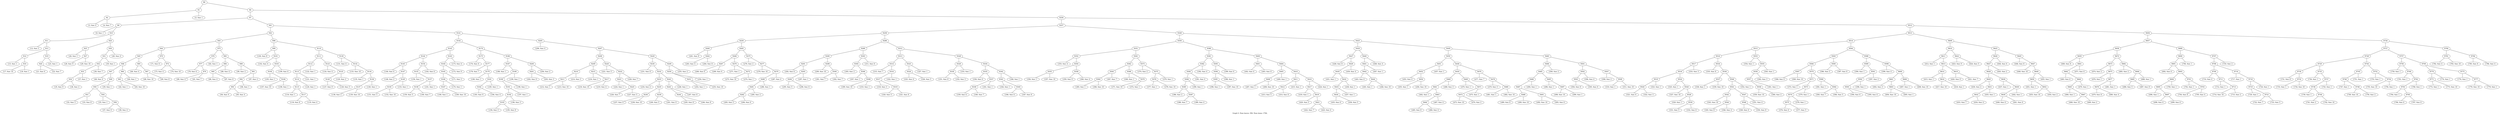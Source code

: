 graph G
{

label="Graph G. Num leaves: 394. Num items: 1764."
R0 ;
R0 [label="R0"] ;
R0 -- N1 ;
N1 [label="N1"] ;
N1 -- N2 ;
N2 [label="N2"] ;
N2 -- L3 ;
L3 [label="L3, Size: 4"] ;
N2 -- L4 ;
L4 [label="L4, Size: 7"] ;
N1 -- L5 ;
L5 [label="L5, Size: 1"] ;
R0 -- N6 ;
N6 [label="N6"] ;
N6 -- N7 ;
N7 [label="N7"] ;
N7 -- N8 ;
N8 [label="N8"] ;
N8 -- L9 ;
L9 [label="L9, Size: 1"] ;
N8 -- N10 ;
N10 [label="N10"] ;
N10 -- N11 ;
N11 [label="N11"] ;
N11 -- L12 ;
L12 [label="L12, Size: 3"] ;
N11 -- N13 ;
N13 [label="N13"] ;
N13 -- N14 ;
N14 [label="N14"] ;
N14 -- L15 ;
L15 [label="L15, Size: 1"] ;
N14 -- N16 ;
N16 [label="N16"] ;
N16 -- L17 ;
L17 [label="L17, Size: 10"] ;
N16 -- L18 ;
L18 [label="L18, Size: 1"] ;
N13 -- N19 ;
N19 [label="N19"] ;
N19 -- N20 ;
N20 [label="N20"] ;
N20 -- L21 ;
L21 [label="L21, Size: 6"] ;
N20 -- L22 ;
L22 [label="L22, Size: 7"] ;
N19 -- L23 ;
L23 [label="L23, Size: 1"] ;
N10 -- N24 ;
N24 [label="N24"] ;
N24 -- N25 ;
N25 [label="N25"] ;
N25 -- L26 ;
L26 [label="L26, Size: 1"] ;
N25 -- N27 ;
N27 [label="N27"] ;
N27 -- L28 ;
L28 [label="L28, Size: 9"] ;
N27 -- L29 ;
L29 [label="L29, Size: 10"] ;
N24 -- N30 ;
N30 [label="N30"] ;
N30 -- N31 ;
N31 [label="N31"] ;
N31 -- N32 ;
N32 [label="N32"] ;
N32 -- N33 ;
N33 [label="N33"] ;
N33 -- N34 ;
N34 [label="N34"] ;
N34 -- L35 ;
L35 [label="L35, Size: 9"] ;
N34 -- L36 ;
L36 [label="L36, Size: 2"] ;
N33 -- L37 ;
L37 [label="L37, Size: 1"] ;
N32 -- L38 ;
L38 [label="L38, Size: 7"] ;
N31 -- L39 ;
L39 [label="L39, Size: 1"] ;
N30 -- L40 ;
L40 [label="L40, Size: 4"] ;
N7 -- N41 ;
N41 [label="N41"] ;
N41 -- N42 ;
N42 [label="N42"] ;
N42 -- N43 ;
N43 [label="N43"] ;
N43 -- N44 ;
N44 [label="N44"] ;
N44 -- N45 ;
N45 [label="N45"] ;
N45 -- N46 ;
N46 [label="N46"] ;
N46 -- N47 ;
N47 [label="N47"] ;
N47 -- L48 ;
L48 [label="L48, Size: 4"] ;
N47 -- N49 ;
N49 [label="N49"] ;
N49 -- N50 ;
N50 [label="N50"] ;
N50 -- N51 ;
N51 [label="N51"] ;
N51 -- L52 ;
L52 [label="L52, Size: 3"] ;
N51 -- L53 ;
L53 [label="L53, Size: 8"] ;
N50 -- N54 ;
N54 [label="N54"] ;
N54 -- L55 ;
L55 [label="L55, Size: 1"] ;
N54 -- N56 ;
N56 [label="N56"] ;
N56 -- L57 ;
L57 [label="L57, Size: 9"] ;
N56 -- L58 ;
L58 [label="L58, Size: 4"] ;
N49 -- L59 ;
L59 [label="L59, Size: 1"] ;
N46 -- N60 ;
N60 [label="N60"] ;
N60 -- N61 ;
N61 [label="N61"] ;
N61 -- L62 ;
L62 [label="L62, Size: 1"] ;
N61 -- L63 ;
L63 [label="L63, Size: 10"] ;
N60 -- L64 ;
L64 [label="L64, Size: 1"] ;
N45 -- N65 ;
N65 [label="N65"] ;
N65 -- L66 ;
L66 [label="L66, Size: 4"] ;
N65 -- N67 ;
N67 [label="N67"] ;
N67 -- L68 ;
L68 [label="L68, Size: 10"] ;
N67 -- L69 ;
L69 [label="L69, Size: 8"] ;
N44 -- N70 ;
N70 [label="N70"] ;
N70 -- L71 ;
L71 [label="L71, Size: 6"] ;
N70 -- N72 ;
N72 [label="N72"] ;
N72 -- L73 ;
L73 [label="L73, Size: 4"] ;
N72 -- L74 ;
L74 [label="L74, Size: 10"] ;
N43 -- N75 ;
N75 [label="N75"] ;
N75 -- N76 ;
N76 [label="N76"] ;
N76 -- N77 ;
N77 [label="N77"] ;
N77 -- L78 ;
L78 [label="L78, Size: 6"] ;
N77 -- N79 ;
N79 [label="N79"] ;
N79 -- L80 ;
L80 [label="L80, Size: 4"] ;
N79 -- L81 ;
L81 [label="L81, Size: 7"] ;
N76 -- L82 ;
L82 [label="L82, Size: 1"] ;
N75 -- N83 ;
N83 [label="N83"] ;
N83 -- N84 ;
N84 [label="N84"] ;
N84 -- N85 ;
N85 [label="N85"] ;
N85 -- L86 ;
L86 [label="L86, Size: 4"] ;
N85 -- L87 ;
L87 [label="L87, Size: 8"] ;
N84 -- L88 ;
L88 [label="L88, Size: 4"] ;
N83 -- N89 ;
N89 [label="N89"] ;
N89 -- L90 ;
L90 [label="L90, Size: 2"] ;
N89 -- N91 ;
N91 [label="N91"] ;
N91 -- N92 ;
N92 [label="N92"] ;
N92 -- N93 ;
N93 [label="N93"] ;
N93 -- L94 ;
L94 [label="L94, Size: 9"] ;
N93 -- L95 ;
L95 [label="L95, Size: 4"] ;
N92 -- L96 ;
L96 [label="L96, Size: 1"] ;
N91 -- L97 ;
L97 [label="L97, Size: 2"] ;
N42 -- N98 ;
N98 [label="N98"] ;
N98 -- N99 ;
N99 [label="N99"] ;
N99 -- L100 ;
L100 [label="L100, Size: 8"] ;
N99 -- N101 ;
N101 [label="N101"] ;
N101 -- L102 ;
L102 [label="L102, Size: 4"] ;
N101 -- N103 ;
N103 [label="N103"] ;
N103 -- N104 ;
N104 [label="N104"] ;
N104 -- L105 ;
L105 [label="L105, Size: 1"] ;
N104 -- N106 ;
N106 [label="N106"] ;
N106 -- L107 ;
L107 [label="L107, Size: 10"] ;
N106 -- L108 ;
L108 [label="L108, Size: 1"] ;
N103 -- L109 ;
L109 [label="L109, Size: 6"] ;
N98 -- N110 ;
N110 [label="N110"] ;
N110 -- N111 ;
N111 [label="N111"] ;
N111 -- N112 ;
N112 [label="N112"] ;
N112 -- N113 ;
N113 [label="N113"] ;
N113 -- N114 ;
N114 [label="N114"] ;
N114 -- N115 ;
N115 [label="N115"] ;
N115 -- L116 ;
L116 [label="L116, Size: 1"] ;
N115 -- N117 ;
N117 [label="N117"] ;
N117 -- L118 ;
L118 [label="L118, Size: 8"] ;
N117 -- L119 ;
L119 [label="L119, Size: 4"] ;
N114 -- L120 ;
L120 [label="L120, Size: 1"] ;
N113 -- L121 ;
L121 [label="L121, Size: 1"] ;
N112 -- L122 ;
L122 [label="L122, Size: 1"] ;
N111 -- N123 ;
N123 [label="N123"] ;
N123 -- L124 ;
L124 [label="L124, Size: 4"] ;
N123 -- N125 ;
N125 [label="N125"] ;
N125 -- N126 ;
N126 [label="N126"] ;
N126 -- L127 ;
L127 [label="L127, Size: 9"] ;
N126 -- L128 ;
L128 [label="L128, Size: 5"] ;
N125 -- L129 ;
L129 [label="L129, Size: 2"] ;
N110 -- N130 ;
N130 [label="N130"] ;
N130 -- L131 ;
L131 [label="L131, Size: 4"] ;
N130 -- N132 ;
N132 [label="N132"] ;
N132 -- L133 ;
L133 [label="L133, Size: 10"] ;
N132 -- N134 ;
N134 [label="N134"] ;
N134 -- L135 ;
L135 [label="L135, Size: 1"] ;
N134 -- N136 ;
N136 [label="N136"] ;
N136 -- N137 ;
N137 [label="N137"] ;
N137 -- L138 ;
L138 [label="L138, Size: 2"] ;
N137 -- L139 ;
L139 [label="L139, Size: 10"] ;
N136 -- L140 ;
L140 [label="L140, Size: 1"] ;
N41 -- N141 ;
N141 [label="N141"] ;
N141 -- N142 ;
N142 [label="N142"] ;
N142 -- N143 ;
N143 [label="N143"] ;
N143 -- N144 ;
N144 [label="N144"] ;
N144 -- N145 ;
N145 [label="N145"] ;
N145 -- L146 ;
L146 [label="L146, Size: 6"] ;
N145 -- N147 ;
N147 [label="N147"] ;
N147 -- L148 ;
L148 [label="L148, Size: 2"] ;
N147 -- N149 ;
N149 [label="N149"] ;
N149 -- N150 ;
N150 [label="N150"] ;
N150 -- L151 ;
L151 [label="L151, Size: 3"] ;
N150 -- L152 ;
L152 [label="L152, Size: 10"] ;
N149 -- L153 ;
L153 [label="L153, Size: 1"] ;
N144 -- N154 ;
N154 [label="N154"] ;
N154 -- N155 ;
N155 [label="N155"] ;
N155 -- L156 ;
L156 [label="L156, Size: 1"] ;
N155 -- N157 ;
N157 [label="N157"] ;
N157 -- N158 ;
N158 [label="N158"] ;
N158 -- L159 ;
L159 [label="L159, Size: 5"] ;
N158 -- L160 ;
L160 [label="L160, Size: 7"] ;
N157 -- L161 ;
L161 [label="L161, Size: 1"] ;
N154 -- L162 ;
L162 [label="L162, Size: 6"] ;
N143 -- N163 ;
N163 [label="N163"] ;
N163 -- N164 ;
N164 [label="N164"] ;
N164 -- N165 ;
N165 [label="N165"] ;
N165 -- N166 ;
N166 [label="N166"] ;
N166 -- N167 ;
N167 [label="N167"] ;
N167 -- L168 ;
L168 [label="L168, Size: 1"] ;
N167 -- L169 ;
L169 [label="L169, Size: 10"] ;
N166 -- L170 ;
L170 [label="L170, Size: 1"] ;
N165 -- L171 ;
L171 [label="L171, Size: 3"] ;
N164 -- L172 ;
L172 [label="L172, Size: 9"] ;
N163 -- L173 ;
L173 [label="L173, Size: 4"] ;
N142 -- N174 ;
N174 [label="N174"] ;
N174 -- N175 ;
N175 [label="N175"] ;
N175 -- L176 ;
L176 [label="L176, Size: 6"] ;
N175 -- N177 ;
N177 [label="N177"] ;
N177 -- L178 ;
L178 [label="L178, Size: 7"] ;
N177 -- N179 ;
N179 [label="N179"] ;
N179 -- L180 ;
L180 [label="L180, Size: 1"] ;
N179 -- N181 ;
N181 [label="N181"] ;
N181 -- N182 ;
N182 [label="N182"] ;
N182 -- L183 ;
L183 [label="L183, Size: 9"] ;
N182 -- L184 ;
L184 [label="L184, Size: 4"] ;
N181 -- L185 ;
L185 [label="L185, Size: 1"] ;
N174 -- N186 ;
N186 [label="N186"] ;
N186 -- N187 ;
N187 [label="N187"] ;
N187 -- L188 ;
L188 [label="L188, Size: 1"] ;
N187 -- N189 ;
N189 [label="N189"] ;
N189 -- N190 ;
N190 [label="N190"] ;
N190 -- N191 ;
N191 [label="N191"] ;
N191 -- N192 ;
N192 [label="N192"] ;
N192 -- N193 ;
N193 [label="N193"] ;
N193 -- L194 ;
L194 [label="L194, Size: 3"] ;
N193 -- L195 ;
L195 [label="L195, Size: 8"] ;
N192 -- L196 ;
L196 [label="L196, Size: 3"] ;
N191 -- L197 ;
L197 [label="L197, Size: 1"] ;
N190 -- L198 ;
L198 [label="L198, Size: 1"] ;
N189 -- L199 ;
L199 [label="L199, Size: 1"] ;
N186 -- N200 ;
N200 [label="N200"] ;
N200 -- N201 ;
N201 [label="N201"] ;
N201 -- L202 ;
L202 [label="L202, Size: 9"] ;
N201 -- L203 ;
L203 [label="L203, Size: 3"] ;
N200 -- L204 ;
L204 [label="L204, Size: 2"] ;
N141 -- N205 ;
N205 [label="N205"] ;
N205 -- L206 ;
L206 [label="L206, Size: 4"] ;
N205 -- N207 ;
N207 [label="N207"] ;
N207 -- N208 ;
N208 [label="N208"] ;
N208 -- N209 ;
N209 [label="N209"] ;
N209 -- N210 ;
N210 [label="N210"] ;
N210 -- N211 ;
N211 [label="N211"] ;
N211 -- L212 ;
L212 [label="L212, Size: 1"] ;
N211 -- L213 ;
L213 [label="L213, Size: 10"] ;
N210 -- L214 ;
L214 [label="L214, Size: 3"] ;
N209 -- N215 ;
N215 [label="N215"] ;
N215 -- L216 ;
L216 [label="L216, Size: 1"] ;
N215 -- N217 ;
N217 [label="N217"] ;
N217 -- L218 ;
L218 [label="L218, Size: 10"] ;
N217 -- L219 ;
L219 [label="L219, Size: 4"] ;
N208 -- N220 ;
N220 [label="N220"] ;
N220 -- L221 ;
L221 [label="L221, Size: 5"] ;
N220 -- N222 ;
N222 [label="N222"] ;
N222 -- N223 ;
N223 [label="N223"] ;
N223 -- L224 ;
L224 [label="L224, Size: 1"] ;
N223 -- N225 ;
N225 [label="N225"] ;
N225 -- L226 ;
L226 [label="L226, Size: 7"] ;
N225 -- L227 ;
L227 [label="L227, Size: 5"] ;
N222 -- L228 ;
L228 [label="L228, Size: 7"] ;
N207 -- N229 ;
N229 [label="N229"] ;
N229 -- N230 ;
N230 [label="N230"] ;
N230 -- L231 ;
L231 [label="L231, Size: 8"] ;
N230 -- N232 ;
N232 [label="N232"] ;
N232 -- N233 ;
N233 [label="N233"] ;
N233 -- L234 ;
L234 [label="L234, Size: 2"] ;
N233 -- N235 ;
N235 [label="N235"] ;
N235 -- N236 ;
N236 [label="N236"] ;
N236 -- L237 ;
L237 [label="L237, Size: 9"] ;
N236 -- L238 ;
L238 [label="L238, Size: 10"] ;
N235 -- N239 ;
N239 [label="N239"] ;
N239 -- L240 ;
L240 [label="L240, Size: 5"] ;
N239 -- L241 ;
L241 [label="L241, Size: 9"] ;
N232 -- N242 ;
N242 [label="N242"] ;
N242 -- N243 ;
N243 [label="N243"] ;
N243 -- N244 ;
N244 [label="N244"] ;
N244 -- L245 ;
L245 [label="L245, Size: 8"] ;
N244 -- L246 ;
L246 [label="L246, Size: 8"] ;
N243 -- L247 ;
L247 [label="L247, Size: 8"] ;
N242 -- L248 ;
L248 [label="L248, Size: 1"] ;
N229 -- N249 ;
N249 [label="N249"] ;
N249 -- N250 ;
N250 [label="N250"] ;
N250 -- N251 ;
N251 [label="N251"] ;
N251 -- L252 ;
L252 [label="L252, Size: 1"] ;
N251 -- L253 ;
L253 [label="L253, Size: 10"] ;
N250 -- L254 ;
L254 [label="L254, Size: 1"] ;
N249 -- L255 ;
L255 [label="L255, Size: 2"] ;
N6 -- N256 ;
N256 [label="N256"] ;
N256 -- N257 ;
N257 [label="N257"] ;
N257 -- N258 ;
N258 [label="N258"] ;
N258 -- N259 ;
N259 [label="N259"] ;
N259 -- N260 ;
N260 [label="N260"] ;
N260 -- L261 ;
L261 [label="L261, Size: 8"] ;
N260 -- N262 ;
N262 [label="N262"] ;
N262 -- L263 ;
L263 [label="L263, Size: 4"] ;
N262 -- L264 ;
L264 [label="L264, Size: 8"] ;
N259 -- N265 ;
N265 [label="N265"] ;
N265 -- N266 ;
N266 [label="N266"] ;
N266 -- N267 ;
N267 [label="N267"] ;
N267 -- L268 ;
L268 [label="L268, Size: 6"] ;
N267 -- L269 ;
L269 [label="L269, Size: 6"] ;
N266 -- N270 ;
N270 [label="N270"] ;
N270 -- L271 ;
L271 [label="L271, Size: 1"] ;
N270 -- N272 ;
N272 [label="N272"] ;
N272 -- L273 ;
L273 [label="L273, Size: 10"] ;
N272 -- L274 ;
L274 [label="L274, Size: 1"] ;
N265 -- N275 ;
N275 [label="N275"] ;
N275 -- L276 ;
L276 [label="L276, Size: 2"] ;
N275 -- N277 ;
N277 [label="N277"] ;
N277 -- L278 ;
L278 [label="L278, Size: 10"] ;
N277 -- N279 ;
N279 [label="N279"] ;
N279 -- N280 ;
N280 [label="N280"] ;
N280 -- N281 ;
N281 [label="N281"] ;
N281 -- N282 ;
N282 [label="N282"] ;
N282 -- L283 ;
L283 [label="L283, Size: 5"] ;
N282 -- L284 ;
L284 [label="L284, Size: 6"] ;
N281 -- L285 ;
L285 [label="L285, Size: 2"] ;
N280 -- L286 ;
L286 [label="L286, Size: 1"] ;
N279 -- L287 ;
L287 [label="L287, Size: 4"] ;
N258 -- N288 ;
N288 [label="N288"] ;
N288 -- N289 ;
N289 [label="N289"] ;
N289 -- N290 ;
N290 [label="N290"] ;
N290 -- N291 ;
N291 [label="N291"] ;
N291 -- L292 ;
L292 [label="L292, Size: 6"] ;
N291 -- N293 ;
N293 [label="N293"] ;
N293 -- N294 ;
N294 [label="N294"] ;
N294 -- L295 ;
L295 [label="L295, Size: 5"] ;
N294 -- L296 ;
L296 [label="L296, Size: 6"] ;
N293 -- L297 ;
L297 [label="L297, Size: 1"] ;
N290 -- N298 ;
N298 [label="N298"] ;
N298 -- L299 ;
L299 [label="L299, Size: 10"] ;
N298 -- N300 ;
N300 [label="N300"] ;
N300 -- L301 ;
L301 [label="L301, Size: 7"] ;
N300 -- L302 ;
L302 [label="L302, Size: 7"] ;
N289 -- N303 ;
N303 [label="N303"] ;
N303 -- N304 ;
N304 [label="N304"] ;
N304 -- L305 ;
L305 [label="L305, Size: 2"] ;
N304 -- N306 ;
N306 [label="N306"] ;
N306 -- L307 ;
L307 [label="L307, Size: 1"] ;
N306 -- N308 ;
N308 [label="N308"] ;
N308 -- L309 ;
L309 [label="L309, Size: 10"] ;
N308 -- L310 ;
L310 [label="L310, Size: 1"] ;
N303 -- L311 ;
L311 [label="L311, Size: 8"] ;
N288 -- N312 ;
N312 [label="N312"] ;
N312 -- N313 ;
N313 [label="N313"] ;
N313 -- N314 ;
N314 [label="N314"] ;
N314 -- L315 ;
L315 [label="L315, Size: 7"] ;
N314 -- N316 ;
N316 [label="N316"] ;
N316 -- N317 ;
N317 [label="N317"] ;
N317 -- L318 ;
L318 [label="L318, Size: 3"] ;
N317 -- N319 ;
N319 [label="N319"] ;
N319 -- L320 ;
L320 [label="L320, Size: 5"] ;
N319 -- L321 ;
L321 [label="L321, Size: 8"] ;
N316 -- L322 ;
L322 [label="L322, Size: 1"] ;
N313 -- N323 ;
N323 [label="N323"] ;
N323 -- N324 ;
N324 [label="N324"] ;
N324 -- L325 ;
L325 [label="L325, Size: 6"] ;
N324 -- L326 ;
L326 [label="L326, Size: 5"] ;
N323 -- L327 ;
L327 [label="L327, Size: 1"] ;
N312 -- N328 ;
N328 [label="N328"] ;
N328 -- N329 ;
N329 [label="N329"] ;
N329 -- N330 ;
N330 [label="N330"] ;
N330 -- L331 ;
L331 [label="L331, Size: 8"] ;
N330 -- L332 ;
L332 [label="L332, Size: 3"] ;
N329 -- L333 ;
L333 [label="L333, Size: 1"] ;
N328 -- N334 ;
N334 [label="N334"] ;
N334 -- N335 ;
N335 [label="N335"] ;
N335 -- L336 ;
L336 [label="L336, Size: 6"] ;
N335 -- N337 ;
N337 [label="N337"] ;
N337 -- N338 ;
N338 [label="N338"] ;
N338 -- L339 ;
L339 [label="L339, Size: 6"] ;
N338 -- L340 ;
L340 [label="L340, Size: 7"] ;
N337 -- L341 ;
L341 [label="L341, Size: 1"] ;
N334 -- N342 ;
N342 [label="N342"] ;
N342 -- N343 ;
N343 [label="N343"] ;
N343 -- L344 ;
L344 [label="L344, Size: 1"] ;
N343 -- N345 ;
N345 [label="N345"] ;
N345 -- L346 ;
L346 [label="L346, Size: 6"] ;
N345 -- L347 ;
L347 [label="L347, Size: 8"] ;
N342 -- L348 ;
L348 [label="L348, Size: 1"] ;
N257 -- N349 ;
N349 [label="N349"] ;
N349 -- N350 ;
N350 [label="N350"] ;
N350 -- N351 ;
N351 [label="N351"] ;
N351 -- N352 ;
N352 [label="N352"] ;
N352 -- L353 ;
L353 [label="L353, Size: 4"] ;
N352 -- N354 ;
N354 [label="N354"] ;
N354 -- N355 ;
N355 [label="N355"] ;
N355 -- L356 ;
L356 [label="L356, Size: 1"] ;
N355 -- L357 ;
L357 [label="L357, Size: 10"] ;
N354 -- N358 ;
N358 [label="N358"] ;
N358 -- L359 ;
L359 [label="L359, Size: 9"] ;
N358 -- L360 ;
L360 [label="L360, Size: 4"] ;
N351 -- N361 ;
N361 [label="N361"] ;
N361 -- N362 ;
N362 [label="N362"] ;
N362 -- N363 ;
N363 [label="N363"] ;
N363 -- N364 ;
N364 [label="N364"] ;
N364 -- L365 ;
L365 [label="L365, Size: 1"] ;
N364 -- L366 ;
L366 [label="L366, Size: 10"] ;
N363 -- L367 ;
L367 [label="L367, Size: 7"] ;
N362 -- N368 ;
N368 [label="N368"] ;
N368 -- L369 ;
L369 [label="L369, Size: 1"] ;
N368 -- N370 ;
N370 [label="N370"] ;
N370 -- L371 ;
L371 [label="L371, Size: 10"] ;
N370 -- L372 ;
L372 [label="L372, Size: 1"] ;
N361 -- N373 ;
N373 [label="N373"] ;
N373 -- L374 ;
L374 [label="L374, Size: 2"] ;
N373 -- N375 ;
N375 [label="N375"] ;
N375 -- N376 ;
N376 [label="N376"] ;
N376 -- L377 ;
L377 [label="L377, Size: 1"] ;
N376 -- L378 ;
L378 [label="L378, Size: 10"] ;
N375 -- L379 ;
L379 [label="L379, Size: 1"] ;
N350 -- N380 ;
N380 [label="N380"] ;
N380 -- N381 ;
N381 [label="N381"] ;
N381 -- N382 ;
N382 [label="N382"] ;
N382 -- N383 ;
N383 [label="N383"] ;
N383 -- N384 ;
N384 [label="N384"] ;
N384 -- N385 ;
N385 [label="N385"] ;
N385 -- L386 ;
L386 [label="L386, Size: 2"] ;
N385 -- N387 ;
N387 [label="N387"] ;
N387 -- L388 ;
L388 [label="L388, Size: 7"] ;
N387 -- L389 ;
L389 [label="L389, Size: 4"] ;
N384 -- L390 ;
L390 [label="L390, Size: 1"] ;
N383 -- L391 ;
L391 [label="L391, Size: 4"] ;
N382 -- L392 ;
L392 [label="L392, Size: 4"] ;
N381 -- N393 ;
N393 [label="N393"] ;
N393 -- N394 ;
N394 [label="N394"] ;
N394 -- N395 ;
N395 [label="N395"] ;
N395 -- L396 ;
L396 [label="L396, Size: 1"] ;
N395 -- L397 ;
L397 [label="L397, Size: 10"] ;
N394 -- L398 ;
L398 [label="L398, Size: 1"] ;
N393 -- L399 ;
L399 [label="L399, Size: 6"] ;
N380 -- N400 ;
N400 [label="N400"] ;
N400 -- N401 ;
N401 [label="N401"] ;
N401 -- L402 ;
L402 [label="L402, Size: 6"] ;
N401 -- L403 ;
L403 [label="L403, Size: 8"] ;
N400 -- N404 ;
N404 [label="N404"] ;
N404 -- N405 ;
N405 [label="N405"] ;
N405 -- N406 ;
N406 [label="N406"] ;
N406 -- L407 ;
L407 [label="L407, Size: 1"] ;
N406 -- L408 ;
L408 [label="L408, Size: 10"] ;
N405 -- L409 ;
L409 [label="L409, Size: 1"] ;
N404 -- N410 ;
N410 [label="N410"] ;
N410 -- N411 ;
N411 [label="N411"] ;
N411 -- N412 ;
N412 [label="N412"] ;
N412 -- L413 ;
L413 [label="L413, Size: 5"] ;
N412 -- L414 ;
L414 [label="L414, Size: 8"] ;
N411 -- L415 ;
L415 [label="L415, Size: 1"] ;
N410 -- N416 ;
N416 [label="N416"] ;
N416 -- N417 ;
N417 [label="N417"] ;
N417 -- L418 ;
L418 [label="L418, Size: 1"] ;
N417 -- N419 ;
N419 [label="N419"] ;
N419 -- L420 ;
L420 [label="L420, Size: 5"] ;
N419 -- N421 ;
N421 [label="N421"] ;
N421 -- L422 ;
L422 [label="L422, Size: 7"] ;
N421 -- L423 ;
L423 [label="L423, Size: 4"] ;
N416 -- L424 ;
L424 [label="L424, Size: 1"] ;
N349 -- N425 ;
N425 [label="N425"] ;
N425 -- N426 ;
N426 [label="N426"] ;
N426 -- N427 ;
N427 [label="N427"] ;
N427 -- L428 ;
L428 [label="L428, Size: 8"] ;
N427 -- N429 ;
N429 [label="N429"] ;
N429 -- N430 ;
N430 [label="N430"] ;
N430 -- L431 ;
L431 [label="L431, Size: 1"] ;
N430 -- N432 ;
N432 [label="N432"] ;
N432 -- N433 ;
N433 [label="N433"] ;
N433 -- N434 ;
N434 [label="N434"] ;
N434 -- L435 ;
L435 [label="L435, Size: 6"] ;
N434 -- L436 ;
L436 [label="L436, Size: 5"] ;
N433 -- L437 ;
L437 [label="L437, Size: 1"] ;
N432 -- L438 ;
L438 [label="L438, Size: 1"] ;
N429 -- L439 ;
L439 [label="L439, Size: 4"] ;
N426 -- N440 ;
N440 [label="N440"] ;
N440 -- N441 ;
N441 [label="N441"] ;
N441 -- N442 ;
N442 [label="N442"] ;
N442 -- L443 ;
L443 [label="L443, Size: 6"] ;
N442 -- N444 ;
N444 [label="N444"] ;
N444 -- L445 ;
L445 [label="L445, Size: 1"] ;
N444 -- L446 ;
L446 [label="L446, Size: 10"] ;
N441 -- L447 ;
L447 [label="L447, Size: 1"] ;
N440 -- L448 ;
L448 [label="L448, Size: 4"] ;
N425 -- N449 ;
N449 [label="N449"] ;
N449 -- N450 ;
N450 [label="N450"] ;
N450 -- N451 ;
N451 [label="N451"] ;
N451 -- N452 ;
N452 [label="N452"] ;
N452 -- L453 ;
L453 [label="L453, Size: 4"] ;
N452 -- N454 ;
N454 [label="N454"] ;
N454 -- L455 ;
L455 [label="L455, Size: 1"] ;
N454 -- L456 ;
L456 [label="L456, Size: 10"] ;
N451 -- L457 ;
L457 [label="L457, Size: 1"] ;
N450 -- N458 ;
N458 [label="N458"] ;
N458 -- N459 ;
N459 [label="N459"] ;
N459 -- N460 ;
N460 [label="N460"] ;
N460 -- N461 ;
N461 [label="N461"] ;
N461 -- L462 ;
L462 [label="L462, Size: 1"] ;
N461 -- N463 ;
N463 [label="N463"] ;
N463 -- N464 ;
N464 [label="N464"] ;
N464 -- L465 ;
L465 [label="L465, Size: 8"] ;
N464 -- L466 ;
L466 [label="L466, Size: 4"] ;
N463 -- L467 ;
L467 [label="L467, Size: 4"] ;
N460 -- L468 ;
L468 [label="L468, Size: 3"] ;
N459 -- N469 ;
N469 [label="N469"] ;
N469 -- L470 ;
L470 [label="L470, Size: 1"] ;
N469 -- N471 ;
N471 [label="N471"] ;
N471 -- N472 ;
N472 [label="N472"] ;
N472 -- L473 ;
L473 [label="L473, Size: 10"] ;
N472 -- L474 ;
L474 [label="L474, Size: 2"] ;
N471 -- L475 ;
L475 [label="L475, Size: 1"] ;
N458 -- N476 ;
N476 [label="N476"] ;
N476 -- L477 ;
L477 [label="L477, Size: 7"] ;
N476 -- N478 ;
N478 [label="N478"] ;
N478 -- L479 ;
L479 [label="L479, Size: 5"] ;
N478 -- N480 ;
N480 [label="N480"] ;
N480 -- L481 ;
L481 [label="L481, Size: 1"] ;
N480 -- L482 ;
L482 [label="L482, Size: 10"] ;
N449 -- N483 ;
N483 [label="N483"] ;
N483 -- N484 ;
N484 [label="N484"] ;
N484 -- N485 ;
N485 [label="N485"] ;
N485 -- N486 ;
N486 [label="N486"] ;
N486 -- N487 ;
N487 [label="N487"] ;
N487 -- N488 ;
N488 [label="N488"] ;
N488 -- L489 ;
L489 [label="L489, Size: 6"] ;
N488 -- L490 ;
L490 [label="L490, Size: 10"] ;
N487 -- N491 ;
N491 [label="N491"] ;
N491 -- L492 ;
L492 [label="L492, Size: 10"] ;
N491 -- L493 ;
L493 [label="L493, Size: 6"] ;
N486 -- L494 ;
L494 [label="L494, Size: 1"] ;
N485 -- N495 ;
N495 [label="N495"] ;
N495 -- L496 ;
L496 [label="L496, Size: 1"] ;
N495 -- N497 ;
N497 [label="N497"] ;
N497 -- L498 ;
L498 [label="L498, Size: 10"] ;
N497 -- L499 ;
L499 [label="L499, Size: 1"] ;
N484 -- L500 ;
L500 [label="L500, Size: 2"] ;
N483 -- N501 ;
N501 [label="N501"] ;
N501 -- N502 ;
N502 [label="N502"] ;
N502 -- N503 ;
N503 [label="N503"] ;
N503 -- L504 ;
L504 [label="L504, Size: 8"] ;
N503 -- L505 ;
L505 [label="L505, Size: 6"] ;
N502 -- L506 ;
L506 [label="L506, Size: 4"] ;
N501 -- N507 ;
N507 [label="N507"] ;
N507 -- L508 ;
L508 [label="L508, Size: 2"] ;
N507 -- N509 ;
N509 [label="N509"] ;
N509 -- L510 ;
L510 [label="L510, Size: 1"] ;
N509 -- L511 ;
L511 [label="L511, Size: 10"] ;
N256 -- N512 ;
N512 [label="N512"] ;
N512 -- N513 ;
N513 [label="N513"] ;
N513 -- N514 ;
N514 [label="N514"] ;
N514 -- N515 ;
N515 [label="N515"] ;
N515 -- N516 ;
N516 [label="N516"] ;
N516 -- N517 ;
N517 [label="N517"] ;
N517 -- N518 ;
N518 [label="N518"] ;
N518 -- N519 ;
N519 [label="N519"] ;
N519 -- N520 ;
N520 [label="N520"] ;
N520 -- L521 ;
L521 [label="L521, Size: 9"] ;
N520 -- L522 ;
L522 [label="L522, Size: 3"] ;
N519 -- L523 ;
L523 [label="L523, Size: 1"] ;
N518 -- N524 ;
N524 [label="N524"] ;
N524 -- L525 ;
L525 [label="L525, Size: 1"] ;
N524 -- N526 ;
N526 [label="N526"] ;
N526 -- L527 ;
L527 [label="L527, Size: 10"] ;
N526 -- N528 ;
N528 [label="N528"] ;
N528 -- L529 ;
L529 [label="L529, Size: 1"] ;
N528 -- N530 ;
N530 [label="N530"] ;
N530 -- L531 ;
L531 [label="L531, Size: 5"] ;
N530 -- L532 ;
L532 [label="L532, Size: 6"] ;
N517 -- L533 ;
L533 [label="L533, Size: 3"] ;
N516 -- N534 ;
N534 [label="N534"] ;
N534 -- L535 ;
L535 [label="L535, Size: 8"] ;
N534 -- N536 ;
N536 [label="N536"] ;
N536 -- N537 ;
N537 [label="N537"] ;
N537 -- L538 ;
L538 [label="L538, Size: 1"] ;
N537 -- L539 ;
L539 [label="L539, Size: 10"] ;
N536 -- N540 ;
N540 [label="N540"] ;
N540 -- N541 ;
N541 [label="N541"] ;
N541 -- N542 ;
N542 [label="N542"] ;
N542 -- L543 ;
L543 [label="L543, Size: 10"] ;
N542 -- N544 ;
N544 [label="N544"] ;
N544 -- L545 ;
L545 [label="L545, Size: 8"] ;
N544 -- L546 ;
L546 [label="L546, Size: 4"] ;
N541 -- N547 ;
N547 [label="N547"] ;
N547 -- N548 ;
N548 [label="N548"] ;
N548 -- L549 ;
L549 [label="L549, Size: 6"] ;
N548 -- L550 ;
L550 [label="L550, Size: 8"] ;
N547 -- L551 ;
L551 [label="L551, Size: 4"] ;
N540 -- L552 ;
L552 [label="L552, Size: 1"] ;
N515 -- N553 ;
N553 [label="N553"] ;
N553 -- L554 ;
L554 [label="L554, Size: 1"] ;
N553 -- N555 ;
N555 [label="N555"] ;
N555 -- N556 ;
N556 [label="N556"] ;
N556 -- N557 ;
N557 [label="N557"] ;
N557 -- N558 ;
N558 [label="N558"] ;
N558 -- L559 ;
L559 [label="L559, Size: 10"] ;
N558 -- L560 ;
L560 [label="L560, Size: 2"] ;
N557 -- L561 ;
L561 [label="L561, Size: 1"] ;
N556 -- L562 ;
L562 [label="L562, Size: 3"] ;
N555 -- L563 ;
L563 [label="L563, Size: 1"] ;
N514 -- N564 ;
N564 [label="N564"] ;
N564 -- N565 ;
N565 [label="N565"] ;
N565 -- N566 ;
N566 [label="N566"] ;
N566 -- N567 ;
N567 [label="N567"] ;
N567 -- L568 ;
L568 [label="L568, Size: 4"] ;
N567 -- L569 ;
L569 [label="L569, Size: 10"] ;
N566 -- N570 ;
N570 [label="N570"] ;
N570 -- N571 ;
N571 [label="N571"] ;
N571 -- L572 ;
L572 [label="L572, Size: 1"] ;
N571 -- N573 ;
N573 [label="N573"] ;
N573 -- N574 ;
N574 [label="N574"] ;
N574 -- N575 ;
N575 [label="N575"] ;
N575 -- L576 ;
L576 [label="L576, Size: 6"] ;
N575 -- L577 ;
L577 [label="L577, Size: 5"] ;
N574 -- L578 ;
L578 [label="L578, Size: 1"] ;
N573 -- L579 ;
L579 [label="L579, Size: 1"] ;
N570 -- N580 ;
N580 [label="N580"] ;
N580 -- L581 ;
L581 [label="L581, Size: 1"] ;
N580 -- N582 ;
N582 [label="N582"] ;
N582 -- L583 ;
L583 [label="L583, Size: 7"] ;
N582 -- L584 ;
L584 [label="L584, Size: 5"] ;
N565 -- N585 ;
N585 [label="N585"] ;
N585 -- L586 ;
L586 [label="L586, Size: 5"] ;
N585 -- L587 ;
L587 [label="L587, Size: 8"] ;
N564 -- N588 ;
N588 [label="N588"] ;
N588 -- N589 ;
N589 [label="N589"] ;
N589 -- L590 ;
L590 [label="L590, Size: 1"] ;
N589 -- N591 ;
N591 [label="N591"] ;
N591 -- N592 ;
N592 [label="N592"] ;
N592 -- N593 ;
N593 [label="N593"] ;
N593 -- L594 ;
L594 [label="L594, Size: 6"] ;
N593 -- L595 ;
L595 [label="L595, Size: 6"] ;
N592 -- L596 ;
L596 [label="L596, Size: 1"] ;
N591 -- L597 ;
L597 [label="L597, Size: 2"] ;
N588 -- N598 ;
N598 [label="N598"] ;
N598 -- L599 ;
L599 [label="L599, Size: 4"] ;
N598 -- N600 ;
N600 [label="N600"] ;
N600 -- N601 ;
N601 [label="N601"] ;
N601 -- L602 ;
L602 [label="L602, Size: 3"] ;
N601 -- N603 ;
N603 [label="N603"] ;
N603 -- L604 ;
L604 [label="L604, Size: 10"] ;
N603 -- L605 ;
L605 [label="L605, Size: 1"] ;
N600 -- N606 ;
N606 [label="N606"] ;
N606 -- L607 ;
L607 [label="L607, Size: 1"] ;
N606 -- L608 ;
L608 [label="L608, Size: 10"] ;
N513 -- N609 ;
N609 [label="N609"] ;
N609 -- N610 ;
N610 [label="N610"] ;
N610 -- N611 ;
N611 [label="N611"] ;
N611 -- L612 ;
L612 [label="L612, Size: 1"] ;
N611 -- N613 ;
N613 [label="N613"] ;
N613 -- N614 ;
N614 [label="N614"] ;
N614 -- L615 ;
L615 [label="L615, Size: 1"] ;
N614 -- N616 ;
N616 [label="N616"] ;
N616 -- L617 ;
L617 [label="L617, Size: 10"] ;
N616 -- L618 ;
L618 [label="L618, Size: 1"] ;
N613 -- N619 ;
N619 [label="N619"] ;
N619 -- L620 ;
L620 [label="L620, Size: 9"] ;
N619 -- L621 ;
L621 [label="L621, Size: 7"] ;
N610 -- N622 ;
N622 [label="N622"] ;
N622 -- L623 ;
L623 [label="L623, Size: 9"] ;
N622 -- L624 ;
L624 [label="L624, Size: 5"] ;
N609 -- N625 ;
N625 [label="N625"] ;
N625 -- N626 ;
N626 [label="N626"] ;
N626 -- N627 ;
N627 [label="N627"] ;
N627 -- N628 ;
N628 [label="N628"] ;
N628 -- N629 ;
N629 [label="N629"] ;
N629 -- L630 ;
L630 [label="L630, Size: 2"] ;
N629 -- N631 ;
N631 [label="N631"] ;
N631 -- N632 ;
N632 [label="N632"] ;
N632 -- L633 ;
L633 [label="L633, Size: 7"] ;
N632 -- L634 ;
L634 [label="L634, Size: 4"] ;
N631 -- L635 ;
L635 [label="L635, Size: 1"] ;
N628 -- N636 ;
N636 [label="N636"] ;
N636 -- L637 ;
L637 [label="L637, Size: 1"] ;
N636 -- N638 ;
N638 [label="N638"] ;
N638 -- N639 ;
N639 [label="N639"] ;
N639 -- L640 ;
L640 [label="L640, Size: 6"] ;
N639 -- L641 ;
L641 [label="L641, Size: 6"] ;
N638 -- L642 ;
L642 [label="L642, Size: 1"] ;
N627 -- L643 ;
L643 [label="L643, Size: 2"] ;
N626 -- L644 ;
L644 [label="L644, Size: 6"] ;
N625 -- N645 ;
N645 [label="N645"] ;
N645 -- L646 ;
L646 [label="L646, Size: 8"] ;
N645 -- N647 ;
N647 [label="N647"] ;
N647 -- L648 ;
L648 [label="L648, Size: 10"] ;
N647 -- N649 ;
N649 [label="N649"] ;
N649 -- N650 ;
N650 [label="N650"] ;
N650 -- L651 ;
L651 [label="L651, Size: 1"] ;
N650 -- N652 ;
N652 [label="N652"] ;
N652 -- L653 ;
L653 [label="L653, Size: 10"] ;
N652 -- L654 ;
L654 [label="L654, Size: 2"] ;
N649 -- L655 ;
L655 [label="L655, Size: 1"] ;
N512 -- N656 ;
N656 [label="N656"] ;
N656 -- N657 ;
N657 [label="N657"] ;
N657 -- N658 ;
N658 [label="N658"] ;
N658 -- N659 ;
N659 [label="N659"] ;
N659 -- L660 ;
L660 [label="L660, Size: 8"] ;
N659 -- N661 ;
N661 [label="N661"] ;
N661 -- N662 ;
N662 [label="N662"] ;
N662 -- L663 ;
L663 [label="L663, Size: 6"] ;
N662 -- N664 ;
N664 [label="N664"] ;
N664 -- N665 ;
N665 [label="N665"] ;
N665 -- L666 ;
L666 [label="L666, Size: 1"] ;
N665 -- N667 ;
N667 [label="N667"] ;
N667 -- L668 ;
L668 [label="L668, Size: 10"] ;
N667 -- L669 ;
L669 [label="L669, Size: 2"] ;
N664 -- L670 ;
L670 [label="L670, Size: 1"] ;
N661 -- L671 ;
L671 [label="L671, Size: 6"] ;
N658 -- N672 ;
N672 [label="N672"] ;
N672 -- N673 ;
N673 [label="N673"] ;
N673 -- L674 ;
L674 [label="L674, Size: 2"] ;
N673 -- N675 ;
N675 [label="N675"] ;
N675 -- L676 ;
L676 [label="L676, Size: 1"] ;
N675 -- N677 ;
N677 [label="N677"] ;
N677 -- N678 ;
N678 [label="N678"] ;
N678 -- L679 ;
L679 [label="L679, Size: 8"] ;
N678 -- L680 ;
L680 [label="L680, Size: 4"] ;
N677 -- L681 ;
L681 [label="L681, Size: 1"] ;
N672 -- N682 ;
N682 [label="N682"] ;
N682 -- L683 ;
L683 [label="L683, Size: 2"] ;
N682 -- N684 ;
N684 [label="N684"] ;
N684 -- N685 ;
N685 [label="N685"] ;
N685 -- L686 ;
L686 [label="L686, Size: 5"] ;
N685 -- L687 ;
L687 [label="L687, Size: 8"] ;
N684 -- L688 ;
L688 [label="L688, Size: 1"] ;
N657 -- N689 ;
N689 [label="N689"] ;
N689 -- N690 ;
N690 [label="N690"] ;
N690 -- N691 ;
N691 [label="N691"] ;
N691 -- L692 ;
L692 [label="L692, Size: 6"] ;
N691 -- N693 ;
N693 [label="N693"] ;
N693 -- N694 ;
N694 [label="N694"] ;
N694 -- N695 ;
N695 [label="N695"] ;
N695 -- L696 ;
L696 [label="L696, Size: 1"] ;
N695 -- N697 ;
N697 [label="N697"] ;
N697 -- L698 ;
L698 [label="L698, Size: 6"] ;
N697 -- L699 ;
L699 [label="L699, Size: 6"] ;
N694 -- L700 ;
L700 [label="L700, Size: 1"] ;
N693 -- N701 ;
N701 [label="N701"] ;
N701 -- L702 ;
L702 [label="L702, Size: 1"] ;
N701 -- N703 ;
N703 [label="N703"] ;
N703 -- L704 ;
L704 [label="L704, Size: 8"] ;
N703 -- L705 ;
L705 [label="L705, Size: 4"] ;
N690 -- L706 ;
L706 [label="L706, Size: 1"] ;
N689 -- N707 ;
N707 [label="N707"] ;
N707 -- N708 ;
N708 [label="N708"] ;
N708 -- N709 ;
N709 [label="N709"] ;
N709 -- L710 ;
L710 [label="L710, Size: 4"] ;
N709 -- N711 ;
N711 [label="N711"] ;
N711 -- L712 ;
L712 [label="L712, Size: 1"] ;
N711 -- N713 ;
N713 [label="N713"] ;
N713 -- L714 ;
L714 [label="L714, Size: 10"] ;
N713 -- L715 ;
L715 [label="L715, Size: 2"] ;
N708 -- N716 ;
N716 [label="N716"] ;
N716 -- L717 ;
L717 [label="L717, Size: 1"] ;
N716 -- N718 ;
N718 [label="N718"] ;
N718 -- N719 ;
N719 [label="N719"] ;
N719 -- L720 ;
L720 [label="L720, Size: 1"] ;
N719 -- N721 ;
N721 [label="N721"] ;
N721 -- L722 ;
L722 [label="L722, Size: 7"] ;
N721 -- L723 ;
L723 [label="L723, Size: 5"] ;
N718 -- L724 ;
L724 [label="L724, Size: 1"] ;
N707 -- L725 ;
L725 [label="L725, Size: 2"] ;
N656 -- N726 ;
N726 [label="N726"] ;
N726 -- N727 ;
N727 [label="N727"] ;
N727 -- N728 ;
N728 [label="N728"] ;
N728 -- N729 ;
N729 [label="N729"] ;
N729 -- N730 ;
N730 [label="N730"] ;
N730 -- L731 ;
L731 [label="L731, Size: 8"] ;
N730 -- N732 ;
N732 [label="N732"] ;
N732 -- L733 ;
L733 [label="L733, Size: 1"] ;
N732 -- L734 ;
L734 [label="L734, Size: 10"] ;
N729 -- N735 ;
N735 [label="N735"] ;
N735 -- L736 ;
L736 [label="L736, Size: 1"] ;
N735 -- N737 ;
N737 [label="N737"] ;
N737 -- N738 ;
N738 [label="N738"] ;
N738 -- L739 ;
L739 [label="L739, Size: 1"] ;
N738 -- N740 ;
N740 [label="N740"] ;
N740 -- L741 ;
L741 [label="L741, Size: 2"] ;
N740 -- L742 ;
L742 [label="L742, Size: 10"] ;
N737 -- L743 ;
L743 [label="L743, Size: 1"] ;
N728 -- N744 ;
N744 [label="N744"] ;
N744 -- N745 ;
N745 [label="N745"] ;
N745 -- N746 ;
N746 [label="N746"] ;
N746 -- L747 ;
L747 [label="L747, Size: 1"] ;
N746 -- N748 ;
N748 [label="N748"] ;
N748 -- L749 ;
L749 [label="L749, Size: 10"] ;
N748 -- L750 ;
L750 [label="L750, Size: 2"] ;
N745 -- L751 ;
L751 [label="L751, Size: 1"] ;
N744 -- N752 ;
N752 [label="N752"] ;
N752 -- L753 ;
L753 [label="L753, Size: 1"] ;
N752 -- N754 ;
N754 [label="N754"] ;
N754 -- L755 ;
L755 [label="L755, Size: 10"] ;
N754 -- L756 ;
L756 [label="L756, Size: 1"] ;
N727 -- N757 ;
N757 [label="N757"] ;
N757 -- N758 ;
N758 [label="N758"] ;
N758 -- L759 ;
L759 [label="L759, Size: 1"] ;
N758 -- N760 ;
N760 [label="N760"] ;
N760 -- L761 ;
L761 [label="L761, Size: 1"] ;
N760 -- N762 ;
N762 [label="N762"] ;
N762 -- N763 ;
N763 [label="N763"] ;
N763 -- L764 ;
L764 [label="L764, Size: 1"] ;
N763 -- N765 ;
N765 [label="N765"] ;
N765 -- L766 ;
L766 [label="L766, Size: 6"] ;
N765 -- L767 ;
L767 [label="L767, Size: 6"] ;
N762 -- L768 ;
L768 [label="L768, Size: 1"] ;
N757 -- N769 ;
N769 [label="N769"] ;
N769 -- N770 ;
N770 [label="N770"] ;
N770 -- N771 ;
N771 [label="N771"] ;
N771 -- L772 ;
L772 [label="L772, Size: 1"] ;
N771 -- L773 ;
L773 [label="L773, Size: 10"] ;
N770 -- L774 ;
L774 [label="L774, Size: 1"] ;
N769 -- N775 ;
N775 [label="N775"] ;
N775 -- L776 ;
L776 [label="L776, Size: 1"] ;
N775 -- N777 ;
N777 [label="N777"] ;
N777 -- L778 ;
L778 [label="L778, Size: 10"] ;
N777 -- L779 ;
L779 [label="L779, Size: 1"] ;
N726 -- N780 ;
N780 [label="N780"] ;
N780 -- N781 ;
N781 [label="N781"] ;
N781 -- L782 ;
L782 [label="L782, Size: 4"] ;
N781 -- L783 ;
L783 [label="L783, Size: 10"] ;
N780 -- N784 ;
N784 [label="N784"] ;
N784 -- L785 ;
L785 [label="L785, Size: 8"] ;
N784 -- L786 ;
L786 [label="L786, Size: 4"] ;

}

